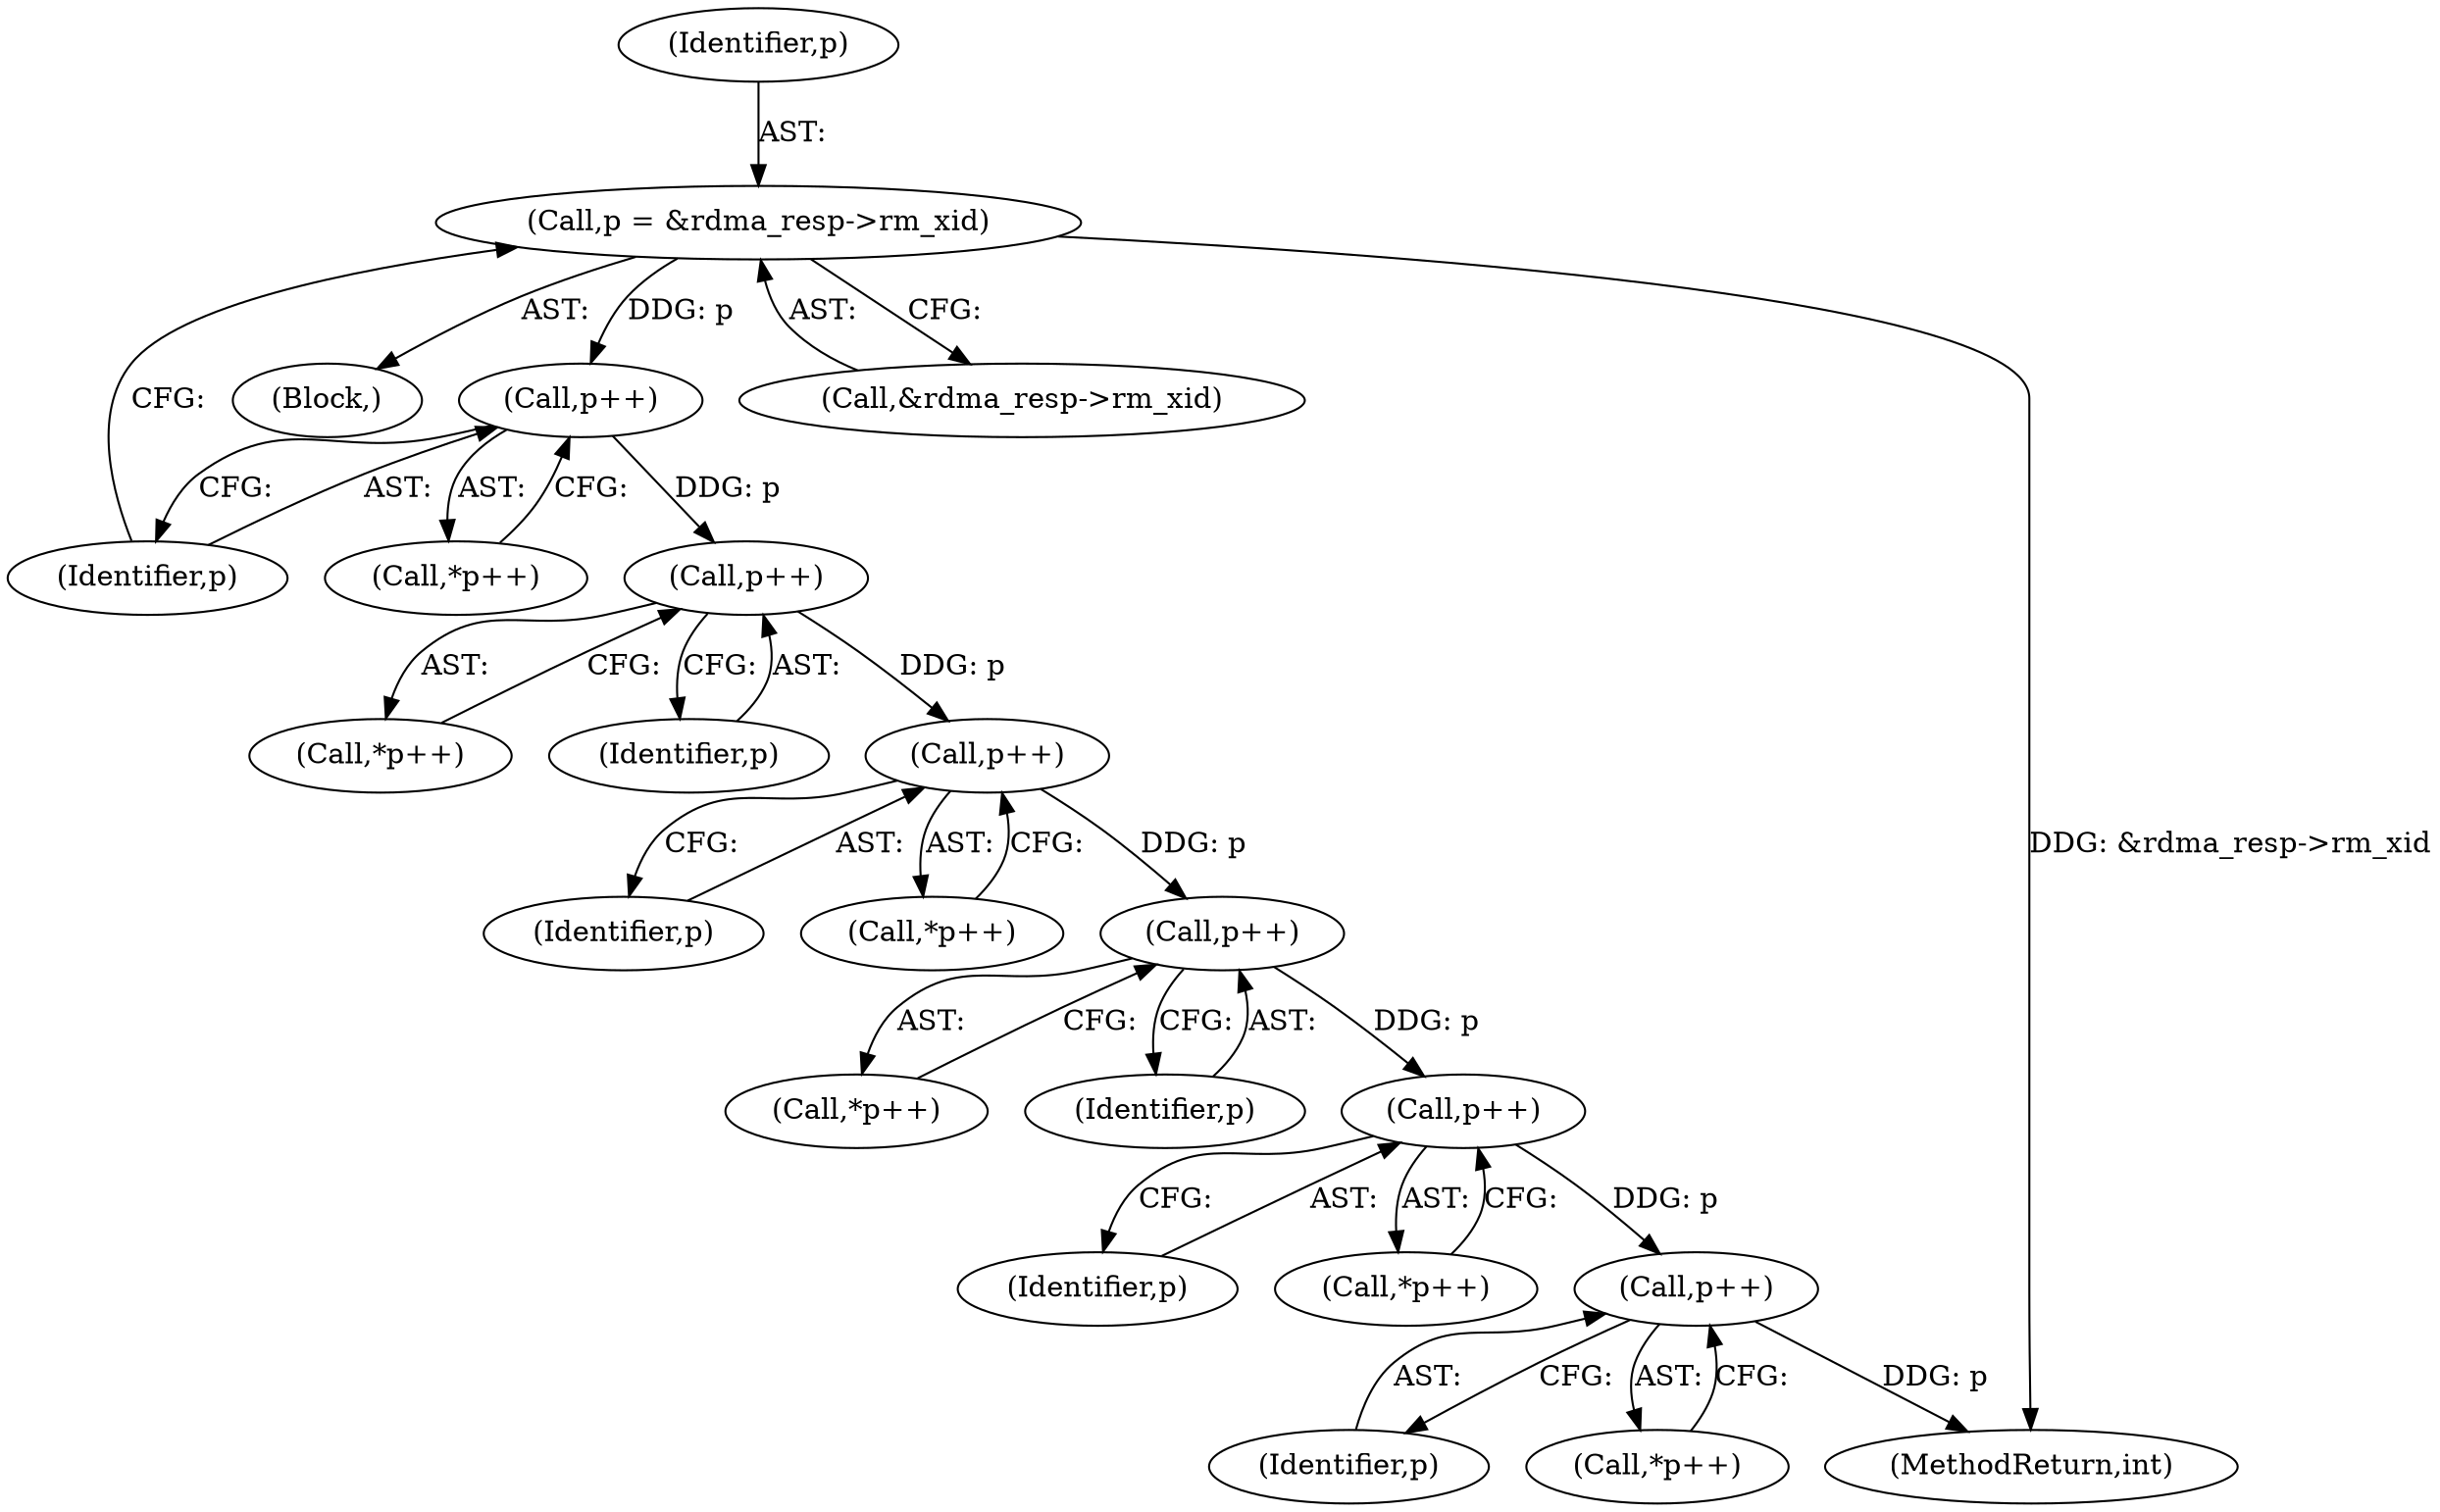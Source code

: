 digraph "1_linux_c70422f760c120480fee4de6c38804c72aa26bc1_40@pointer" {
"1000235" [label="(Call,p++)"];
"1000227" [label="(Call,p++)"];
"1000220" [label="(Call,p++)"];
"1000213" [label="(Call,p++)"];
"1000206" [label="(Call,p++)"];
"1000198" [label="(Call,p = &rdma_resp->rm_xid)"];
"1000240" [label="(Call,p++)"];
"1000109" [label="(Block,)"];
"1000226" [label="(Call,*p++)"];
"1000236" [label="(Identifier,p)"];
"1000205" [label="(Call,*p++)"];
"1000206" [label="(Call,p++)"];
"1000235" [label="(Call,p++)"];
"1000241" [label="(Identifier,p)"];
"1000228" [label="(Identifier,p)"];
"1000213" [label="(Call,p++)"];
"1000221" [label="(Identifier,p)"];
"1000340" [label="(MethodReturn,int)"];
"1000212" [label="(Call,*p++)"];
"1000200" [label="(Call,&rdma_resp->rm_xid)"];
"1000220" [label="(Call,p++)"];
"1000207" [label="(Identifier,p)"];
"1000198" [label="(Call,p = &rdma_resp->rm_xid)"];
"1000239" [label="(Call,*p++)"];
"1000199" [label="(Identifier,p)"];
"1000234" [label="(Call,*p++)"];
"1000240" [label="(Call,p++)"];
"1000219" [label="(Call,*p++)"];
"1000214" [label="(Identifier,p)"];
"1000227" [label="(Call,p++)"];
"1000235" -> "1000234"  [label="AST: "];
"1000235" -> "1000236"  [label="CFG: "];
"1000236" -> "1000235"  [label="AST: "];
"1000234" -> "1000235"  [label="CFG: "];
"1000227" -> "1000235"  [label="DDG: p"];
"1000235" -> "1000240"  [label="DDG: p"];
"1000227" -> "1000226"  [label="AST: "];
"1000227" -> "1000228"  [label="CFG: "];
"1000228" -> "1000227"  [label="AST: "];
"1000226" -> "1000227"  [label="CFG: "];
"1000220" -> "1000227"  [label="DDG: p"];
"1000220" -> "1000219"  [label="AST: "];
"1000220" -> "1000221"  [label="CFG: "];
"1000221" -> "1000220"  [label="AST: "];
"1000219" -> "1000220"  [label="CFG: "];
"1000213" -> "1000220"  [label="DDG: p"];
"1000213" -> "1000212"  [label="AST: "];
"1000213" -> "1000214"  [label="CFG: "];
"1000214" -> "1000213"  [label="AST: "];
"1000212" -> "1000213"  [label="CFG: "];
"1000206" -> "1000213"  [label="DDG: p"];
"1000206" -> "1000205"  [label="AST: "];
"1000206" -> "1000207"  [label="CFG: "];
"1000207" -> "1000206"  [label="AST: "];
"1000205" -> "1000206"  [label="CFG: "];
"1000198" -> "1000206"  [label="DDG: p"];
"1000198" -> "1000109"  [label="AST: "];
"1000198" -> "1000200"  [label="CFG: "];
"1000199" -> "1000198"  [label="AST: "];
"1000200" -> "1000198"  [label="AST: "];
"1000207" -> "1000198"  [label="CFG: "];
"1000198" -> "1000340"  [label="DDG: &rdma_resp->rm_xid"];
"1000240" -> "1000239"  [label="AST: "];
"1000240" -> "1000241"  [label="CFG: "];
"1000241" -> "1000240"  [label="AST: "];
"1000239" -> "1000240"  [label="CFG: "];
"1000240" -> "1000340"  [label="DDG: p"];
}
